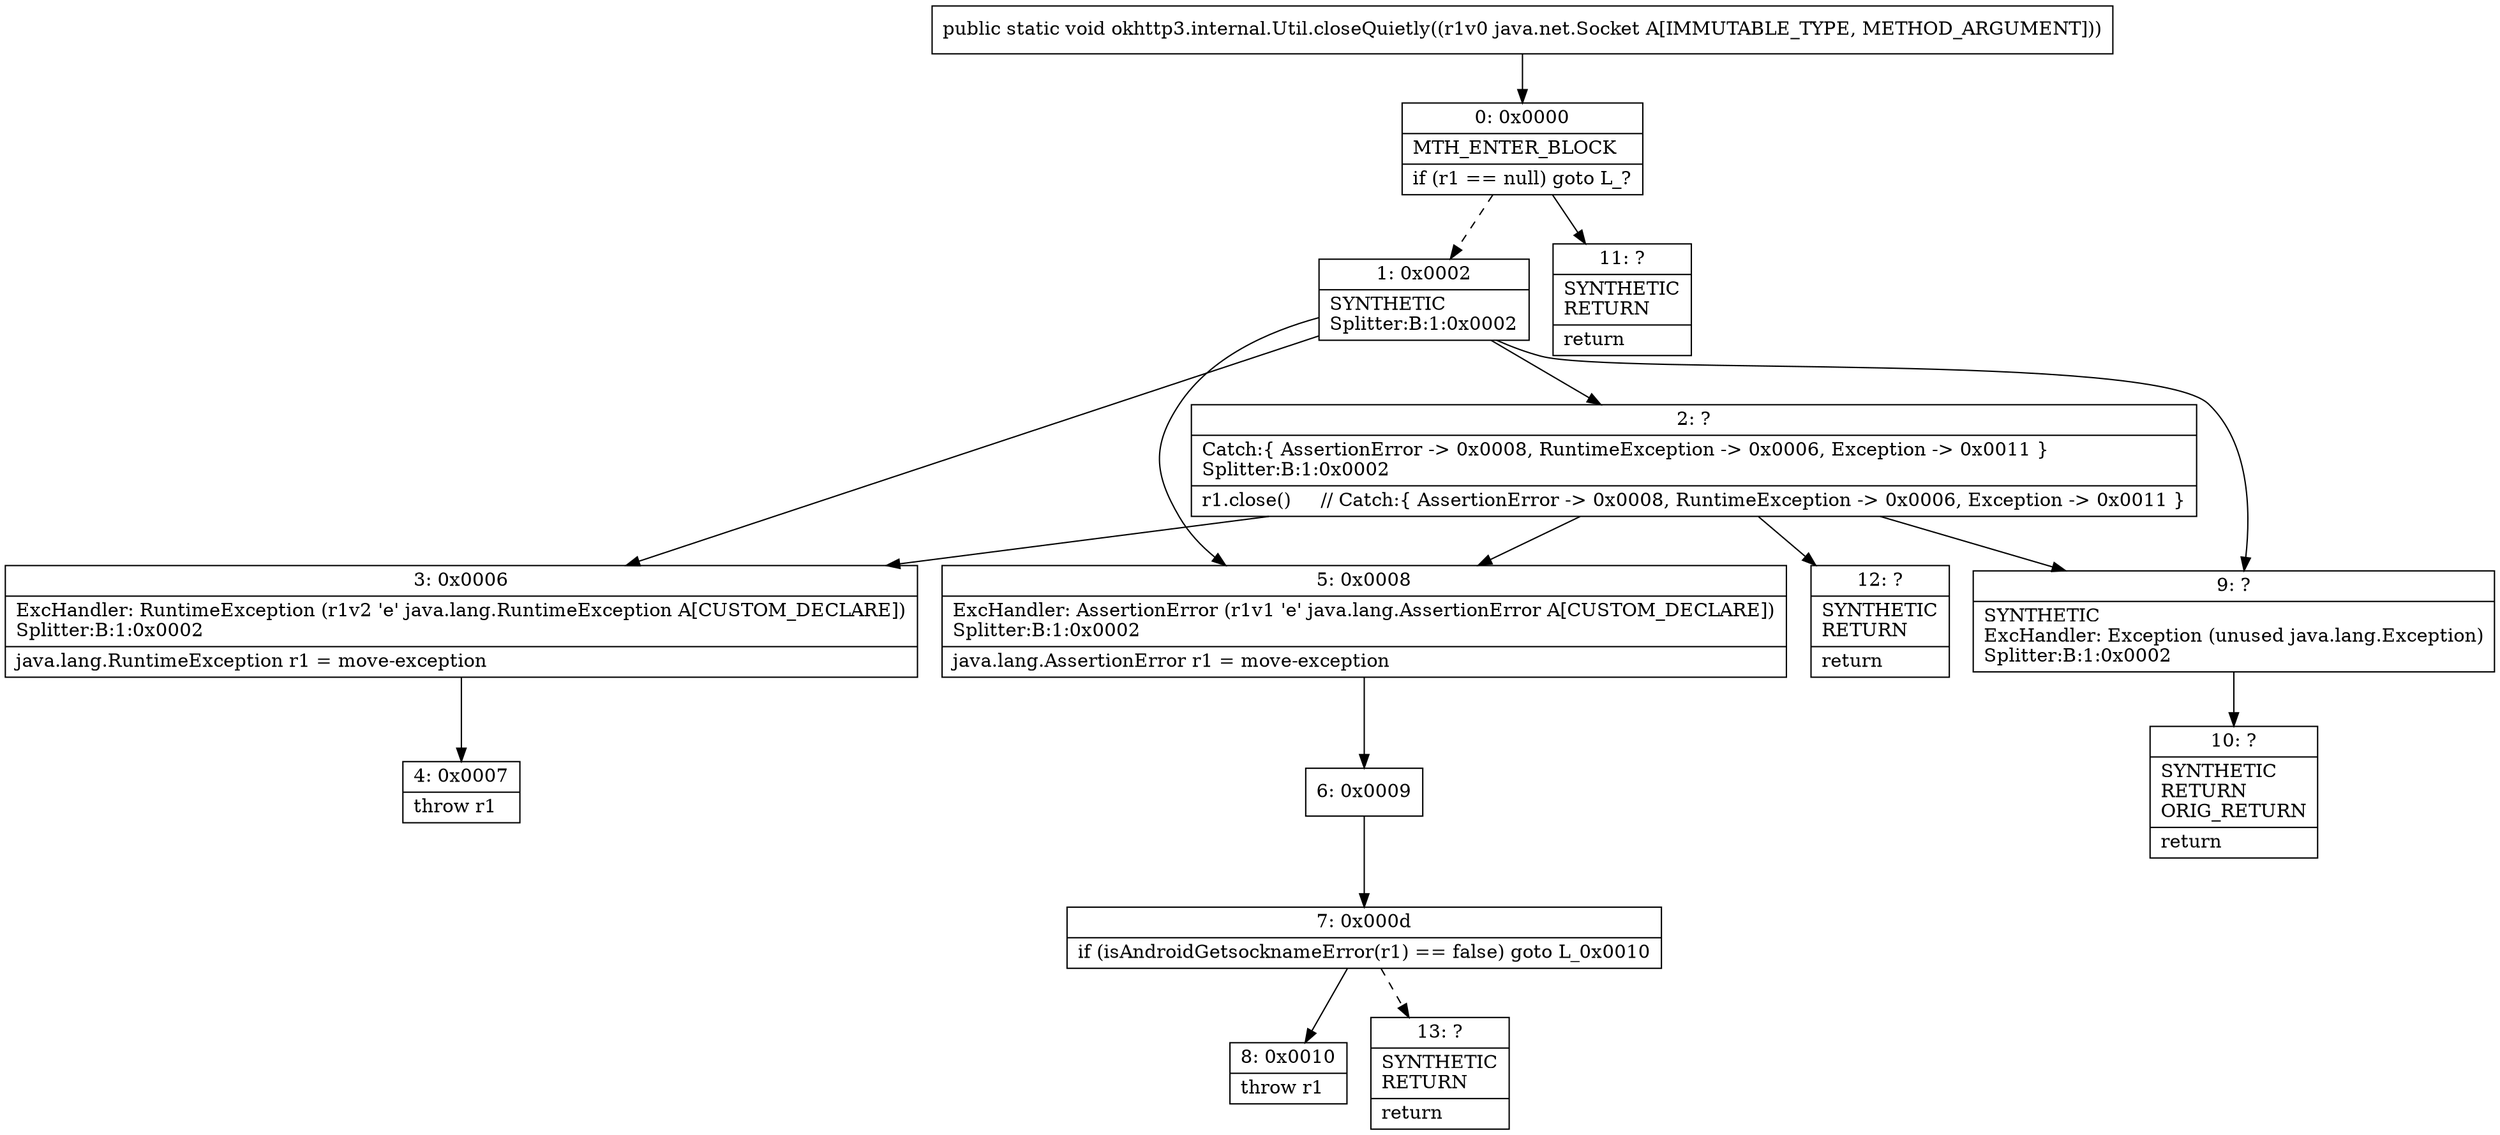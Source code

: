 digraph "CFG forokhttp3.internal.Util.closeQuietly(Ljava\/net\/Socket;)V" {
Node_0 [shape=record,label="{0\:\ 0x0000|MTH_ENTER_BLOCK\l|if (r1 == null) goto L_?\l}"];
Node_1 [shape=record,label="{1\:\ 0x0002|SYNTHETIC\lSplitter:B:1:0x0002\l}"];
Node_2 [shape=record,label="{2\:\ ?|Catch:\{ AssertionError \-\> 0x0008, RuntimeException \-\> 0x0006, Exception \-\> 0x0011 \}\lSplitter:B:1:0x0002\l|r1.close()     \/\/ Catch:\{ AssertionError \-\> 0x0008, RuntimeException \-\> 0x0006, Exception \-\> 0x0011 \}\l}"];
Node_3 [shape=record,label="{3\:\ 0x0006|ExcHandler: RuntimeException (r1v2 'e' java.lang.RuntimeException A[CUSTOM_DECLARE])\lSplitter:B:1:0x0002\l|java.lang.RuntimeException r1 = move\-exception\l}"];
Node_4 [shape=record,label="{4\:\ 0x0007|throw r1\l}"];
Node_5 [shape=record,label="{5\:\ 0x0008|ExcHandler: AssertionError (r1v1 'e' java.lang.AssertionError A[CUSTOM_DECLARE])\lSplitter:B:1:0x0002\l|java.lang.AssertionError r1 = move\-exception\l}"];
Node_6 [shape=record,label="{6\:\ 0x0009}"];
Node_7 [shape=record,label="{7\:\ 0x000d|if (isAndroidGetsocknameError(r1) == false) goto L_0x0010\l}"];
Node_8 [shape=record,label="{8\:\ 0x0010|throw r1\l}"];
Node_9 [shape=record,label="{9\:\ ?|SYNTHETIC\lExcHandler: Exception (unused java.lang.Exception)\lSplitter:B:1:0x0002\l}"];
Node_10 [shape=record,label="{10\:\ ?|SYNTHETIC\lRETURN\lORIG_RETURN\l|return\l}"];
Node_11 [shape=record,label="{11\:\ ?|SYNTHETIC\lRETURN\l|return\l}"];
Node_12 [shape=record,label="{12\:\ ?|SYNTHETIC\lRETURN\l|return\l}"];
Node_13 [shape=record,label="{13\:\ ?|SYNTHETIC\lRETURN\l|return\l}"];
MethodNode[shape=record,label="{public static void okhttp3.internal.Util.closeQuietly((r1v0 java.net.Socket A[IMMUTABLE_TYPE, METHOD_ARGUMENT])) }"];
MethodNode -> Node_0;
Node_0 -> Node_1[style=dashed];
Node_0 -> Node_11;
Node_1 -> Node_2;
Node_1 -> Node_5;
Node_1 -> Node_3;
Node_1 -> Node_9;
Node_2 -> Node_5;
Node_2 -> Node_3;
Node_2 -> Node_9;
Node_2 -> Node_12;
Node_3 -> Node_4;
Node_5 -> Node_6;
Node_6 -> Node_7;
Node_7 -> Node_8;
Node_7 -> Node_13[style=dashed];
Node_9 -> Node_10;
}

